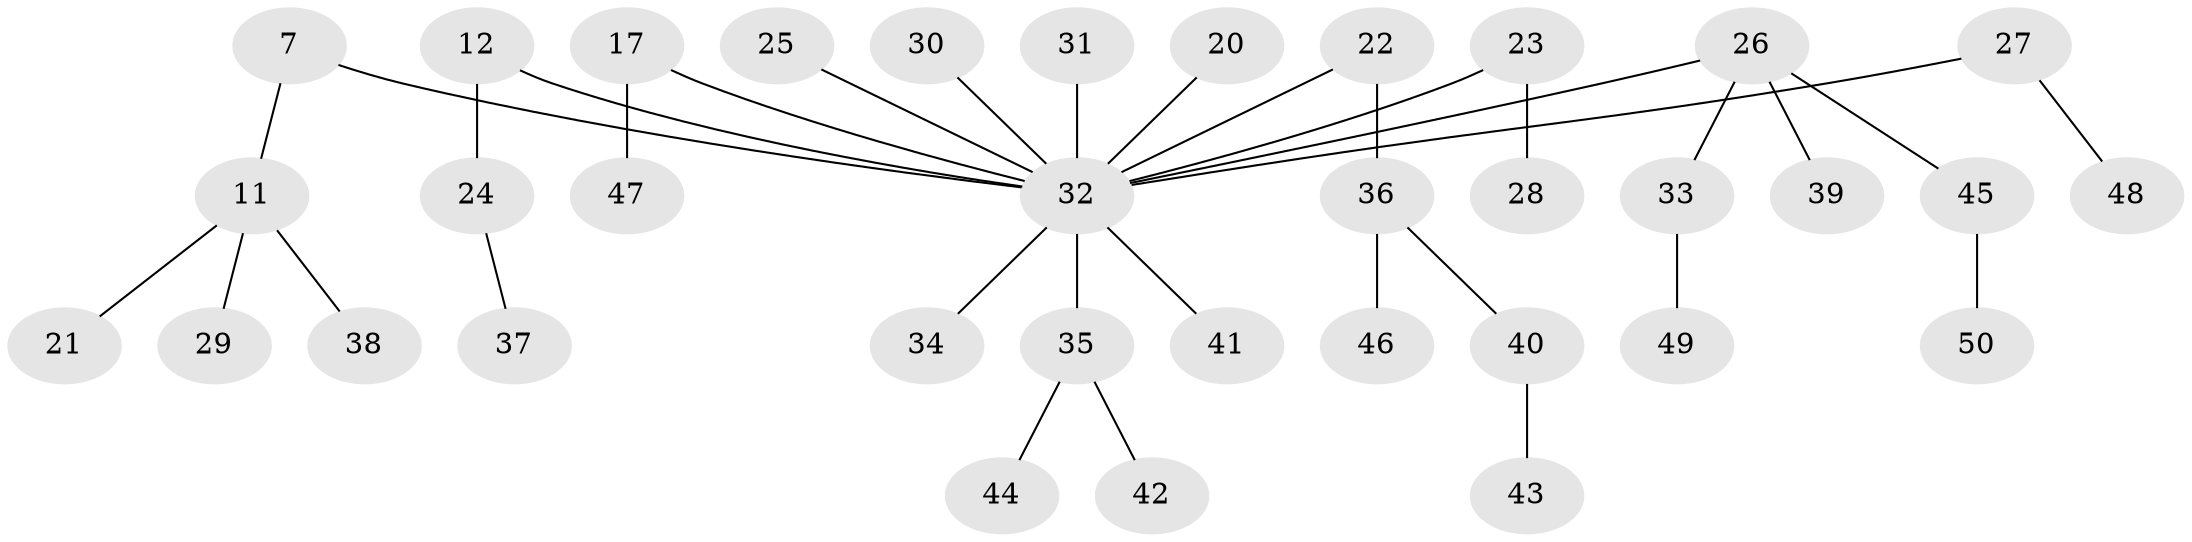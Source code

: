 // original degree distribution, {1: 0.48, 3: 0.14, 6: 0.02, 4: 0.08, 2: 0.26, 5: 0.02}
// Generated by graph-tools (version 1.1) at 2025/56/03/04/25 21:56:17]
// undirected, 35 vertices, 34 edges
graph export_dot {
graph [start="1"]
  node [color=gray90,style=filled];
  7;
  11;
  12;
  17;
  20;
  21;
  22;
  23;
  24;
  25;
  26;
  27;
  28;
  29;
  30;
  31;
  32 [super="+18+19+10"];
  33;
  34;
  35;
  36;
  37;
  38;
  39;
  40;
  41;
  42;
  43;
  44;
  45;
  46;
  47;
  48;
  49;
  50;
  7 -- 11;
  7 -- 32;
  11 -- 21;
  11 -- 29;
  11 -- 38;
  12 -- 24;
  12 -- 32;
  17 -- 47;
  17 -- 32;
  20 -- 32;
  22 -- 36;
  22 -- 32;
  23 -- 28;
  23 -- 32;
  24 -- 37;
  25 -- 32;
  26 -- 33;
  26 -- 39;
  26 -- 45;
  26 -- 32;
  27 -- 48;
  27 -- 32;
  30 -- 32;
  31 -- 32;
  32 -- 34;
  32 -- 35;
  32 -- 41;
  33 -- 49;
  35 -- 42;
  35 -- 44;
  36 -- 40;
  36 -- 46;
  40 -- 43;
  45 -- 50;
}
